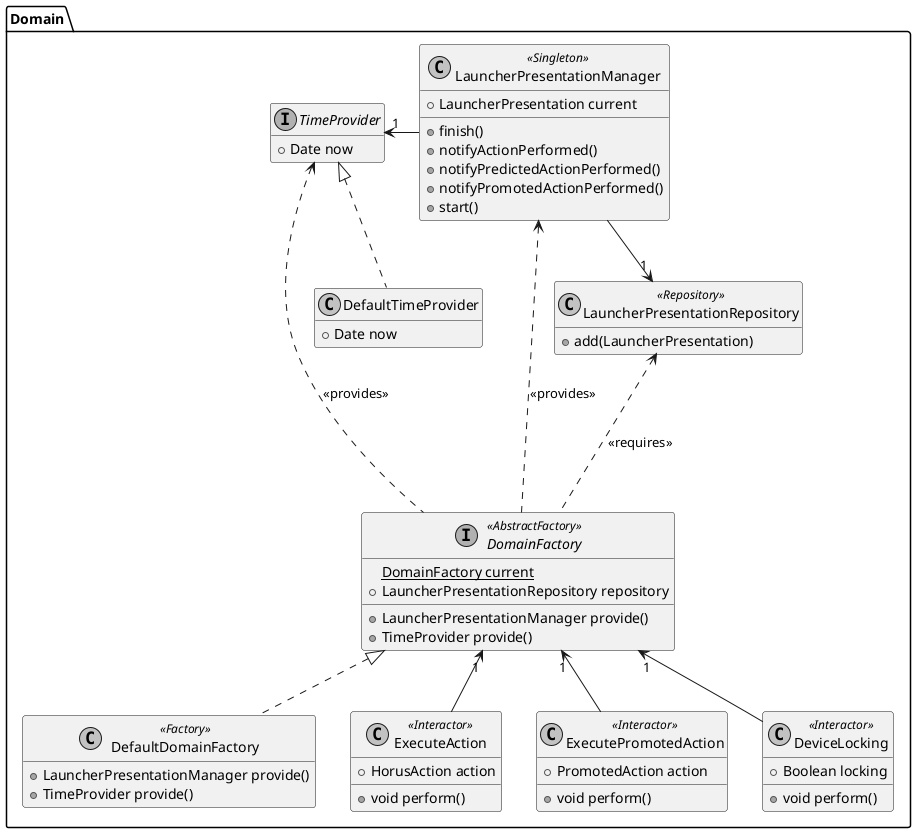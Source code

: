 
@startuml MPAA#70.class.1

skinparam monochrome true


package Domain {

    interface DomainFactory <<AbstractFactory>> {
        {static} DomainFactory current
        + LauncherPresentationRepository repository
        + LauncherPresentationManager provide()
        + TimeProvider provide()
    }

    class DefaultDomainFactory <<Factory>> {
        + LauncherPresentationManager provide()
        + TimeProvider provide()
    }

    DefaultDomainFactory .u.|> DomainFactory

    class ExecuteAction <<Interactor>> {
        + HorusAction action
        + void perform()
    }

    class ExecutePromotedAction <<Interactor>> {
        + PromotedAction action
        + void perform()
    }

    class DeviceLocking <<Interactor>> {
        + Boolean locking
        + void perform()
    }

    class LauncherPresentationManager <<Singleton>> {
        + LauncherPresentation current
        + finish()
        + notifyActionPerformed()
        + notifyPredictedActionPerformed()
        + notifyPromotedActionPerformed()
        + start()
    }

    interface TimeProvider {
        + Date now
    }

    class DefaultTimeProvider {
        + Date now
    }

    DefaultTimeProvider .u.|> TimeProvider

    class LauncherPresentationRepository <<Repository>> {
        + add(LauncherPresentation)
    }
    
    DomainFactory .u.> LauncherPresentationManager : <<provides>>
    DomainFactory .u.-> TimeProvider : <<provides>>
    DomainFactory .u.-> LauncherPresentationRepository : <<requires>>
    DeviceLocking -u-> "1" DomainFactory
    ExecuteAction -u-> "1" DomainFactory
    ExecutePromotedAction -u-> "1" DomainFactory
    LauncherPresentationManager -d-> "1" LauncherPresentationRepository
    LauncherPresentationManager -l-> "1" TimeProvider
    
}


hide empty members

@enduml
